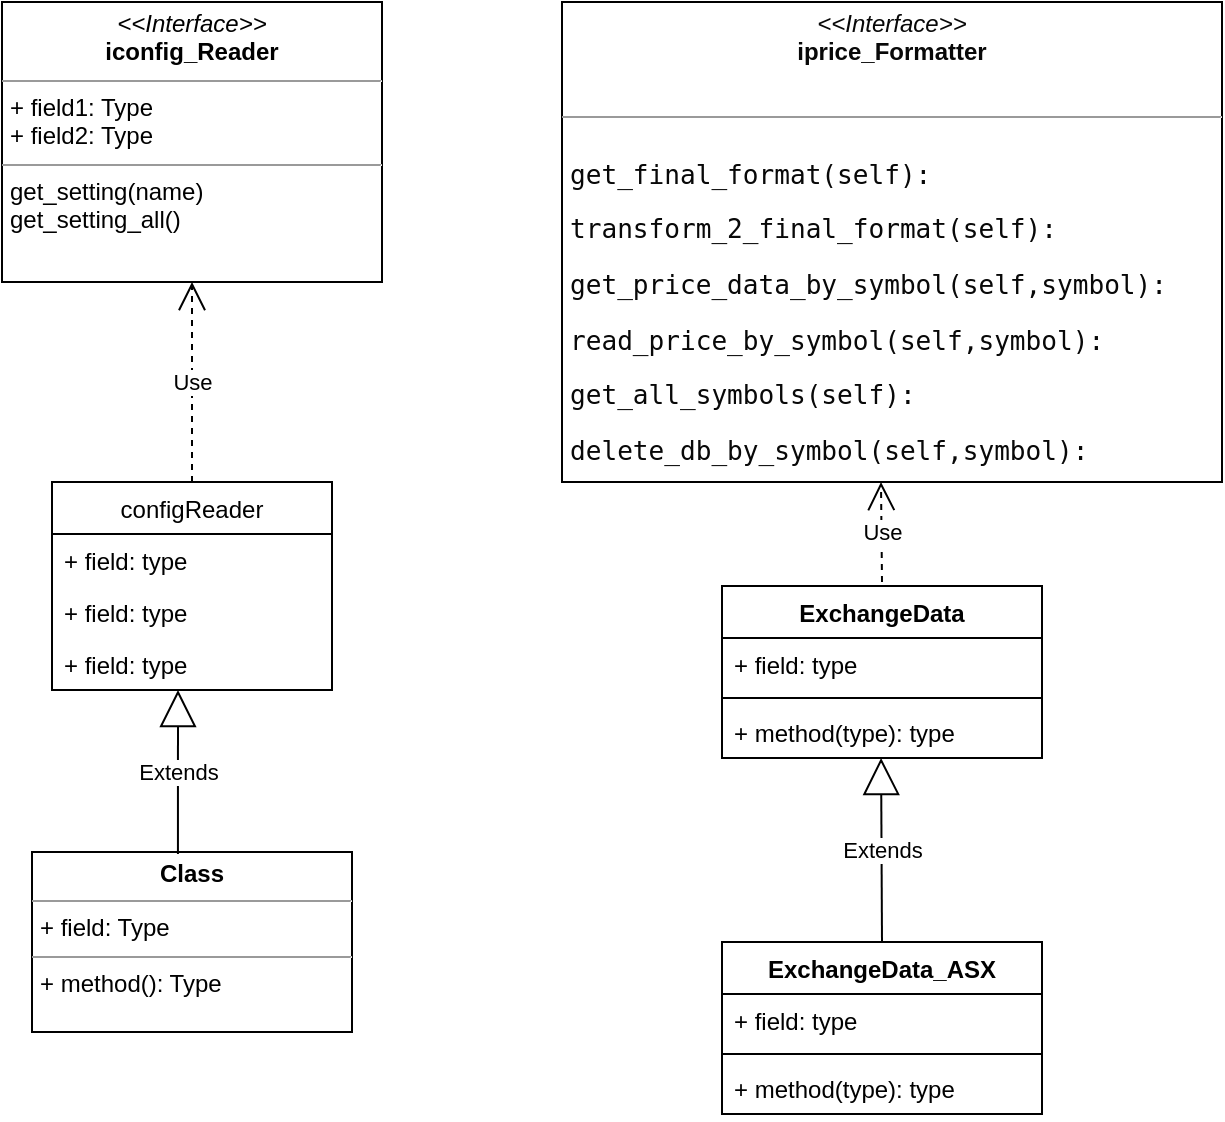 <mxfile version="13.8.6" type="github">
  <diagram id="C5RBs43oDa-KdzZeNtuy" name="Page-1">
    <mxGraphModel dx="868" dy="482" grid="1" gridSize="10" guides="1" tooltips="1" connect="1" arrows="1" fold="1" page="1" pageScale="1" pageWidth="827" pageHeight="1169" math="0" shadow="0">
      <root>
        <mxCell id="WIyWlLk6GJQsqaUBKTNV-0" />
        <mxCell id="WIyWlLk6GJQsqaUBKTNV-1" parent="WIyWlLk6GJQsqaUBKTNV-0" />
        <mxCell id="EI7PBWOZuDBkhMQUDT7G-0" value="&lt;p style=&quot;margin: 0px ; margin-top: 4px ; text-align: center&quot;&gt;&lt;i&gt;&amp;lt;&amp;lt;Interface&amp;gt;&amp;gt;&lt;/i&gt;&lt;br&gt;&lt;b&gt;iconfig_Reader&lt;/b&gt;&lt;/p&gt;&lt;hr size=&quot;1&quot;&gt;&lt;p style=&quot;margin: 0px ; margin-left: 4px&quot;&gt;+ field1: Type&lt;br&gt;+ field2: Type&lt;/p&gt;&lt;hr size=&quot;1&quot;&gt;&lt;p style=&quot;margin: 0px ; margin-left: 4px&quot;&gt;get_setting(name)&lt;/p&gt;&lt;p style=&quot;margin: 0px ; margin-left: 4px&quot;&gt;get_setting_all()&lt;/p&gt;&lt;p style=&quot;margin: 0px ; margin-left: 4px&quot;&gt;&lt;br&gt;&lt;/p&gt;" style="verticalAlign=top;align=left;overflow=fill;fontSize=12;fontFamily=Helvetica;html=1;" vertex="1" parent="WIyWlLk6GJQsqaUBKTNV-1">
          <mxGeometry x="110" y="70" width="190" height="140" as="geometry" />
        </mxCell>
        <mxCell id="EI7PBWOZuDBkhMQUDT7G-1" value="configReader" style="swimlane;fontStyle=0;childLayout=stackLayout;horizontal=1;startSize=26;fillColor=none;horizontalStack=0;resizeParent=1;resizeParentMax=0;resizeLast=0;collapsible=1;marginBottom=0;" vertex="1" parent="WIyWlLk6GJQsqaUBKTNV-1">
          <mxGeometry x="135" y="310" width="140" height="104" as="geometry" />
        </mxCell>
        <mxCell id="EI7PBWOZuDBkhMQUDT7G-2" value="+ field: type" style="text;strokeColor=none;fillColor=none;align=left;verticalAlign=top;spacingLeft=4;spacingRight=4;overflow=hidden;rotatable=0;points=[[0,0.5],[1,0.5]];portConstraint=eastwest;" vertex="1" parent="EI7PBWOZuDBkhMQUDT7G-1">
          <mxGeometry y="26" width="140" height="26" as="geometry" />
        </mxCell>
        <mxCell id="EI7PBWOZuDBkhMQUDT7G-3" value="+ field: type" style="text;strokeColor=none;fillColor=none;align=left;verticalAlign=top;spacingLeft=4;spacingRight=4;overflow=hidden;rotatable=0;points=[[0,0.5],[1,0.5]];portConstraint=eastwest;" vertex="1" parent="EI7PBWOZuDBkhMQUDT7G-1">
          <mxGeometry y="52" width="140" height="26" as="geometry" />
        </mxCell>
        <mxCell id="EI7PBWOZuDBkhMQUDT7G-4" value="+ field: type" style="text;strokeColor=none;fillColor=none;align=left;verticalAlign=top;spacingLeft=4;spacingRight=4;overflow=hidden;rotatable=0;points=[[0,0.5],[1,0.5]];portConstraint=eastwest;" vertex="1" parent="EI7PBWOZuDBkhMQUDT7G-1">
          <mxGeometry y="78" width="140" height="26" as="geometry" />
        </mxCell>
        <mxCell id="EI7PBWOZuDBkhMQUDT7G-5" value="Use" style="endArrow=open;endSize=12;dashed=1;html=1;entryX=0.5;entryY=1;entryDx=0;entryDy=0;" edge="1" parent="WIyWlLk6GJQsqaUBKTNV-1" source="EI7PBWOZuDBkhMQUDT7G-1" target="EI7PBWOZuDBkhMQUDT7G-0">
          <mxGeometry width="160" relative="1" as="geometry">
            <mxPoint x="60" y="210" as="sourcePoint" />
            <mxPoint x="220" y="210" as="targetPoint" />
          </mxGeometry>
        </mxCell>
        <mxCell id="EI7PBWOZuDBkhMQUDT7G-7" value="&lt;p style=&quot;margin:0px;margin-top:4px;text-align:center;&quot;&gt;&lt;b&gt;Class&lt;/b&gt;&lt;/p&gt;&lt;hr size=&quot;1&quot;/&gt;&lt;p style=&quot;margin:0px;margin-left:4px;&quot;&gt;+ field: Type&lt;/p&gt;&lt;hr size=&quot;1&quot;/&gt;&lt;p style=&quot;margin:0px;margin-left:4px;&quot;&gt;+ method(): Type&lt;/p&gt;" style="verticalAlign=top;align=left;overflow=fill;fontSize=12;fontFamily=Helvetica;html=1;" vertex="1" parent="WIyWlLk6GJQsqaUBKTNV-1">
          <mxGeometry x="125" y="495" width="160" height="90" as="geometry" />
        </mxCell>
        <mxCell id="EI7PBWOZuDBkhMQUDT7G-8" value="Extends" style="endArrow=block;endSize=16;endFill=0;html=1;exitX=0.456;exitY=0.011;exitDx=0;exitDy=0;exitPerimeter=0;entryX=0.45;entryY=1;entryDx=0;entryDy=0;entryPerimeter=0;" edge="1" parent="WIyWlLk6GJQsqaUBKTNV-1" source="EI7PBWOZuDBkhMQUDT7G-7" target="EI7PBWOZuDBkhMQUDT7G-4">
          <mxGeometry width="160" relative="1" as="geometry">
            <mxPoint x="330" y="450" as="sourcePoint" />
            <mxPoint x="490" y="450" as="targetPoint" />
          </mxGeometry>
        </mxCell>
        <mxCell id="EI7PBWOZuDBkhMQUDT7G-9" value="&lt;p style=&quot;margin: 0px ; margin-top: 4px ; text-align: center&quot;&gt;&lt;font color=&quot;#080808&quot;&gt;&lt;i&gt;&amp;lt;&amp;lt;Interface&amp;gt;&amp;gt;&lt;/i&gt;&lt;br&gt;&lt;b&gt;iprice_Formatter&lt;/b&gt;&lt;/font&gt;&lt;/p&gt;&lt;p style=&quot;margin: 0px ; margin-top: 4px ; text-align: center&quot;&gt;&lt;b&gt;&lt;font color=&quot;#080808&quot;&gt;&lt;br&gt;&lt;/font&gt;&lt;/b&gt;&lt;/p&gt;&lt;hr size=&quot;1&quot;&gt;&lt;p style=&quot;margin: 0px ; margin-left: 4px&quot;&gt;&lt;br&gt;&lt;/p&gt;&lt;p style=&quot;margin: 0px ; margin-left: 4px&quot;&gt;&lt;font color=&quot;#080808&quot;&gt;&lt;span style=&quot;font-size: 13.067px&quot;&gt;&lt;font face=&quot;jetbrains mono, monospace&quot;&gt;get_final_format(self):&lt;/font&gt;&lt;/span&gt;&lt;/font&gt;&lt;/p&gt;&lt;p style=&quot;margin-left: 4px&quot;&gt;&lt;font face=&quot;jetbrains mono, monospace&quot; color=&quot;#080808&quot;&gt;&lt;span style=&quot;font-size: 13.067px&quot;&gt;transform_2_final_format(self):&lt;/span&gt;&lt;/font&gt;&lt;/p&gt;&lt;p style=&quot;margin-left: 4px&quot;&gt;&lt;font face=&quot;jetbrains mono, monospace&quot; color=&quot;#080808&quot;&gt;&lt;span style=&quot;font-size: 13.067px&quot;&gt;get_price_data_by_symbol(self,symbol):&lt;/span&gt;&lt;/font&gt;&lt;/p&gt;&lt;p style=&quot;margin-left: 4px&quot;&gt;&lt;font face=&quot;jetbrains mono, monospace&quot; color=&quot;#080808&quot;&gt;&lt;span style=&quot;font-size: 13.067px&quot;&gt;read_price_by_symbol(self,symbol):&lt;/span&gt;&lt;/font&gt;&lt;/p&gt;&lt;p style=&quot;margin-left: 4px&quot;&gt;&lt;font face=&quot;jetbrains mono, monospace&quot; color=&quot;#080808&quot;&gt;&lt;span style=&quot;font-size: 13.067px&quot;&gt;get_all_symbols(self):&lt;/span&gt;&lt;/font&gt;&lt;/p&gt;&lt;p style=&quot;margin-left: 4px&quot;&gt;&lt;font face=&quot;jetbrains mono, monospace&quot; color=&quot;#080808&quot;&gt;&lt;span style=&quot;font-size: 13.067px&quot;&gt;delete_db_by_symbol(self,symbol):&lt;/span&gt;&lt;/font&gt;&lt;/p&gt;&lt;p style=&quot;margin-left: 4px&quot;&gt;&lt;font face=&quot;jetbrains mono, monospace&quot; color=&quot;#080808&quot;&gt;&lt;span style=&quot;font-size: 13.067px&quot;&gt;write_db_by_symbol(self,dataframe,symbol):&lt;/span&gt;&lt;/font&gt;&lt;/p&gt;&lt;p style=&quot;margin: 0px ; margin-left: 4px&quot;&gt;&lt;br&gt;&lt;/p&gt;" style="verticalAlign=top;align=left;overflow=fill;fontSize=12;fontFamily=Helvetica;html=1;" vertex="1" parent="WIyWlLk6GJQsqaUBKTNV-1">
          <mxGeometry x="390" y="70" width="330" height="240" as="geometry" />
        </mxCell>
        <mxCell id="EI7PBWOZuDBkhMQUDT7G-14" value="ExchangeData" style="swimlane;fontStyle=1;align=center;verticalAlign=top;childLayout=stackLayout;horizontal=1;startSize=26;horizontalStack=0;resizeParent=1;resizeParentMax=0;resizeLast=0;collapsible=1;marginBottom=0;" vertex="1" parent="WIyWlLk6GJQsqaUBKTNV-1">
          <mxGeometry x="470" y="362" width="160" height="86" as="geometry" />
        </mxCell>
        <mxCell id="EI7PBWOZuDBkhMQUDT7G-15" value="+ field: type" style="text;strokeColor=none;fillColor=none;align=left;verticalAlign=top;spacingLeft=4;spacingRight=4;overflow=hidden;rotatable=0;points=[[0,0.5],[1,0.5]];portConstraint=eastwest;" vertex="1" parent="EI7PBWOZuDBkhMQUDT7G-14">
          <mxGeometry y="26" width="160" height="26" as="geometry" />
        </mxCell>
        <mxCell id="EI7PBWOZuDBkhMQUDT7G-16" value="" style="line;strokeWidth=1;fillColor=none;align=left;verticalAlign=middle;spacingTop=-1;spacingLeft=3;spacingRight=3;rotatable=0;labelPosition=right;points=[];portConstraint=eastwest;" vertex="1" parent="EI7PBWOZuDBkhMQUDT7G-14">
          <mxGeometry y="52" width="160" height="8" as="geometry" />
        </mxCell>
        <mxCell id="EI7PBWOZuDBkhMQUDT7G-17" value="+ method(type): type" style="text;strokeColor=none;fillColor=none;align=left;verticalAlign=top;spacingLeft=4;spacingRight=4;overflow=hidden;rotatable=0;points=[[0,0.5],[1,0.5]];portConstraint=eastwest;" vertex="1" parent="EI7PBWOZuDBkhMQUDT7G-14">
          <mxGeometry y="60" width="160" height="26" as="geometry" />
        </mxCell>
        <mxCell id="EI7PBWOZuDBkhMQUDT7G-18" value="Use" style="endArrow=open;endSize=12;dashed=1;html=1;entryX=0.5;entryY=1;entryDx=0;entryDy=0;" edge="1" parent="WIyWlLk6GJQsqaUBKTNV-1">
          <mxGeometry width="160" relative="1" as="geometry">
            <mxPoint x="550" y="360" as="sourcePoint" />
            <mxPoint x="549.5" y="310" as="targetPoint" />
            <Array as="points" />
          </mxGeometry>
        </mxCell>
        <mxCell id="EI7PBWOZuDBkhMQUDT7G-20" value="ExchangeData_ASX" style="swimlane;fontStyle=1;align=center;verticalAlign=top;childLayout=stackLayout;horizontal=1;startSize=26;horizontalStack=0;resizeParent=1;resizeParentMax=0;resizeLast=0;collapsible=1;marginBottom=0;" vertex="1" parent="WIyWlLk6GJQsqaUBKTNV-1">
          <mxGeometry x="470" y="540" width="160" height="86" as="geometry" />
        </mxCell>
        <mxCell id="EI7PBWOZuDBkhMQUDT7G-21" value="+ field: type" style="text;strokeColor=none;fillColor=none;align=left;verticalAlign=top;spacingLeft=4;spacingRight=4;overflow=hidden;rotatable=0;points=[[0,0.5],[1,0.5]];portConstraint=eastwest;" vertex="1" parent="EI7PBWOZuDBkhMQUDT7G-20">
          <mxGeometry y="26" width="160" height="26" as="geometry" />
        </mxCell>
        <mxCell id="EI7PBWOZuDBkhMQUDT7G-22" value="" style="line;strokeWidth=1;fillColor=none;align=left;verticalAlign=middle;spacingTop=-1;spacingLeft=3;spacingRight=3;rotatable=0;labelPosition=right;points=[];portConstraint=eastwest;" vertex="1" parent="EI7PBWOZuDBkhMQUDT7G-20">
          <mxGeometry y="52" width="160" height="8" as="geometry" />
        </mxCell>
        <mxCell id="EI7PBWOZuDBkhMQUDT7G-23" value="+ method(type): type" style="text;strokeColor=none;fillColor=none;align=left;verticalAlign=top;spacingLeft=4;spacingRight=4;overflow=hidden;rotatable=0;points=[[0,0.5],[1,0.5]];portConstraint=eastwest;" vertex="1" parent="EI7PBWOZuDBkhMQUDT7G-20">
          <mxGeometry y="60" width="160" height="26" as="geometry" />
        </mxCell>
        <mxCell id="EI7PBWOZuDBkhMQUDT7G-24" value="Extends" style="endArrow=block;endSize=16;endFill=0;html=1;exitX=0.5;exitY=0;exitDx=0;exitDy=0;entryX=0.45;entryY=1;entryDx=0;entryDy=0;entryPerimeter=0;" edge="1" parent="WIyWlLk6GJQsqaUBKTNV-1" source="EI7PBWOZuDBkhMQUDT7G-20">
          <mxGeometry width="160" relative="1" as="geometry">
            <mxPoint x="549.5" y="529.99" as="sourcePoint" />
            <mxPoint x="549.54" y="448" as="targetPoint" />
          </mxGeometry>
        </mxCell>
      </root>
    </mxGraphModel>
  </diagram>
</mxfile>
